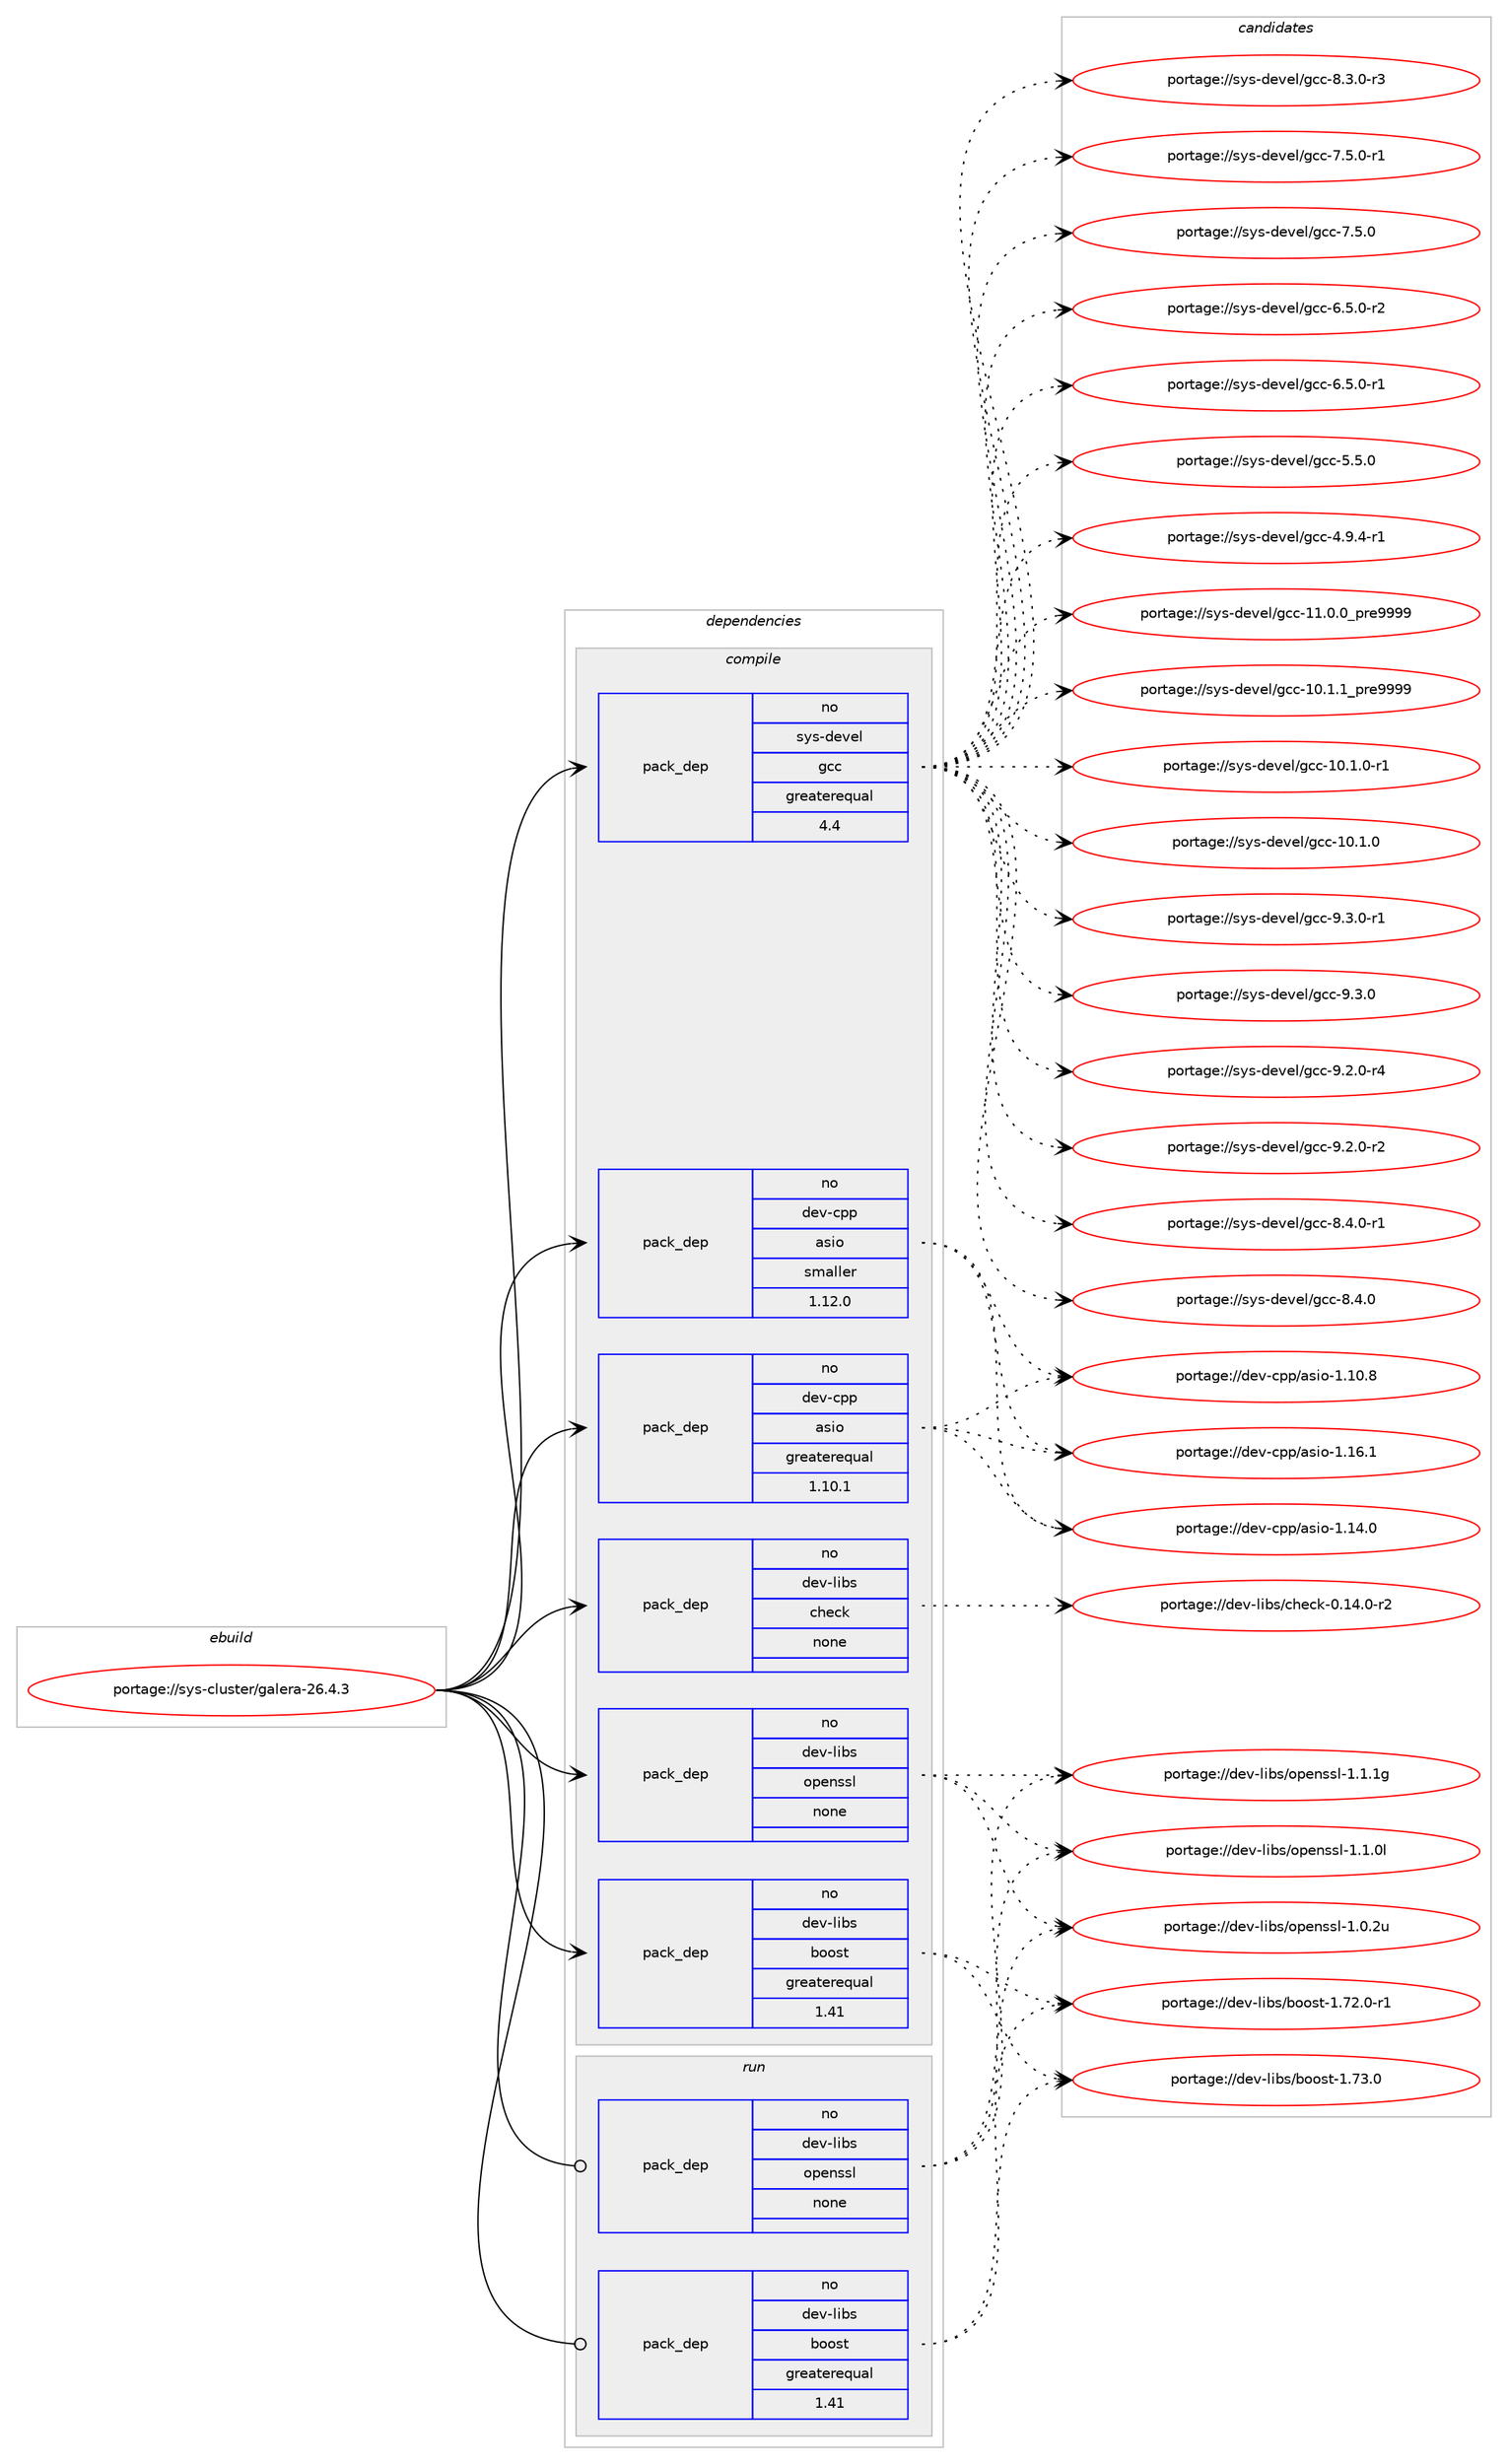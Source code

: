 digraph prolog {

# *************
# Graph options
# *************

newrank=true;
concentrate=true;
compound=true;
graph [rankdir=LR,fontname=Helvetica,fontsize=10,ranksep=1.5];#, ranksep=2.5, nodesep=0.2];
edge  [arrowhead=vee];
node  [fontname=Helvetica,fontsize=10];

# **********
# The ebuild
# **********

subgraph cluster_leftcol {
color=gray;
rank=same;
label=<<i>ebuild</i>>;
id [label="portage://sys-cluster/galera-26.4.3", color=red, width=4, href="../sys-cluster/galera-26.4.3.svg"];
}

# ****************
# The dependencies
# ****************

subgraph cluster_midcol {
color=gray;
label=<<i>dependencies</i>>;
subgraph cluster_compile {
fillcolor="#eeeeee";
style=filled;
label=<<i>compile</i>>;
subgraph pack2484 {
dependency2919 [label=<<TABLE BORDER="0" CELLBORDER="1" CELLSPACING="0" CELLPADDING="4" WIDTH="220"><TR><TD ROWSPAN="6" CELLPADDING="30">pack_dep</TD></TR><TR><TD WIDTH="110">no</TD></TR><TR><TD>dev-cpp</TD></TR><TR><TD>asio</TD></TR><TR><TD>greaterequal</TD></TR><TR><TD>1.10.1</TD></TR></TABLE>>, shape=none, color=blue];
}
id:e -> dependency2919:w [weight=20,style="solid",arrowhead="vee"];
subgraph pack2485 {
dependency2920 [label=<<TABLE BORDER="0" CELLBORDER="1" CELLSPACING="0" CELLPADDING="4" WIDTH="220"><TR><TD ROWSPAN="6" CELLPADDING="30">pack_dep</TD></TR><TR><TD WIDTH="110">no</TD></TR><TR><TD>dev-cpp</TD></TR><TR><TD>asio</TD></TR><TR><TD>smaller</TD></TR><TR><TD>1.12.0</TD></TR></TABLE>>, shape=none, color=blue];
}
id:e -> dependency2920:w [weight=20,style="solid",arrowhead="vee"];
subgraph pack2486 {
dependency2921 [label=<<TABLE BORDER="0" CELLBORDER="1" CELLSPACING="0" CELLPADDING="4" WIDTH="220"><TR><TD ROWSPAN="6" CELLPADDING="30">pack_dep</TD></TR><TR><TD WIDTH="110">no</TD></TR><TR><TD>dev-libs</TD></TR><TR><TD>boost</TD></TR><TR><TD>greaterequal</TD></TR><TR><TD>1.41</TD></TR></TABLE>>, shape=none, color=blue];
}
id:e -> dependency2921:w [weight=20,style="solid",arrowhead="vee"];
subgraph pack2487 {
dependency2922 [label=<<TABLE BORDER="0" CELLBORDER="1" CELLSPACING="0" CELLPADDING="4" WIDTH="220"><TR><TD ROWSPAN="6" CELLPADDING="30">pack_dep</TD></TR><TR><TD WIDTH="110">no</TD></TR><TR><TD>dev-libs</TD></TR><TR><TD>check</TD></TR><TR><TD>none</TD></TR><TR><TD></TD></TR></TABLE>>, shape=none, color=blue];
}
id:e -> dependency2922:w [weight=20,style="solid",arrowhead="vee"];
subgraph pack2488 {
dependency2923 [label=<<TABLE BORDER="0" CELLBORDER="1" CELLSPACING="0" CELLPADDING="4" WIDTH="220"><TR><TD ROWSPAN="6" CELLPADDING="30">pack_dep</TD></TR><TR><TD WIDTH="110">no</TD></TR><TR><TD>dev-libs</TD></TR><TR><TD>openssl</TD></TR><TR><TD>none</TD></TR><TR><TD></TD></TR></TABLE>>, shape=none, color=blue];
}
id:e -> dependency2923:w [weight=20,style="solid",arrowhead="vee"];
subgraph pack2489 {
dependency2924 [label=<<TABLE BORDER="0" CELLBORDER="1" CELLSPACING="0" CELLPADDING="4" WIDTH="220"><TR><TD ROWSPAN="6" CELLPADDING="30">pack_dep</TD></TR><TR><TD WIDTH="110">no</TD></TR><TR><TD>sys-devel</TD></TR><TR><TD>gcc</TD></TR><TR><TD>greaterequal</TD></TR><TR><TD>4.4</TD></TR></TABLE>>, shape=none, color=blue];
}
id:e -> dependency2924:w [weight=20,style="solid",arrowhead="vee"];
}
subgraph cluster_compileandrun {
fillcolor="#eeeeee";
style=filled;
label=<<i>compile and run</i>>;
}
subgraph cluster_run {
fillcolor="#eeeeee";
style=filled;
label=<<i>run</i>>;
subgraph pack2490 {
dependency2925 [label=<<TABLE BORDER="0" CELLBORDER="1" CELLSPACING="0" CELLPADDING="4" WIDTH="220"><TR><TD ROWSPAN="6" CELLPADDING="30">pack_dep</TD></TR><TR><TD WIDTH="110">no</TD></TR><TR><TD>dev-libs</TD></TR><TR><TD>boost</TD></TR><TR><TD>greaterequal</TD></TR><TR><TD>1.41</TD></TR></TABLE>>, shape=none, color=blue];
}
id:e -> dependency2925:w [weight=20,style="solid",arrowhead="odot"];
subgraph pack2491 {
dependency2926 [label=<<TABLE BORDER="0" CELLBORDER="1" CELLSPACING="0" CELLPADDING="4" WIDTH="220"><TR><TD ROWSPAN="6" CELLPADDING="30">pack_dep</TD></TR><TR><TD WIDTH="110">no</TD></TR><TR><TD>dev-libs</TD></TR><TR><TD>openssl</TD></TR><TR><TD>none</TD></TR><TR><TD></TD></TR></TABLE>>, shape=none, color=blue];
}
id:e -> dependency2926:w [weight=20,style="solid",arrowhead="odot"];
}
}

# **************
# The candidates
# **************

subgraph cluster_choices {
rank=same;
color=gray;
label=<<i>candidates</i>>;

subgraph choice2484 {
color=black;
nodesep=1;
choice1001011184599112112479711510511145494649544649 [label="portage://dev-cpp/asio-1.16.1", color=red, width=4,href="../dev-cpp/asio-1.16.1.svg"];
choice1001011184599112112479711510511145494649524648 [label="portage://dev-cpp/asio-1.14.0", color=red, width=4,href="../dev-cpp/asio-1.14.0.svg"];
choice1001011184599112112479711510511145494649484656 [label="portage://dev-cpp/asio-1.10.8", color=red, width=4,href="../dev-cpp/asio-1.10.8.svg"];
dependency2919:e -> choice1001011184599112112479711510511145494649544649:w [style=dotted,weight="100"];
dependency2919:e -> choice1001011184599112112479711510511145494649524648:w [style=dotted,weight="100"];
dependency2919:e -> choice1001011184599112112479711510511145494649484656:w [style=dotted,weight="100"];
}
subgraph choice2485 {
color=black;
nodesep=1;
choice1001011184599112112479711510511145494649544649 [label="portage://dev-cpp/asio-1.16.1", color=red, width=4,href="../dev-cpp/asio-1.16.1.svg"];
choice1001011184599112112479711510511145494649524648 [label="portage://dev-cpp/asio-1.14.0", color=red, width=4,href="../dev-cpp/asio-1.14.0.svg"];
choice1001011184599112112479711510511145494649484656 [label="portage://dev-cpp/asio-1.10.8", color=red, width=4,href="../dev-cpp/asio-1.10.8.svg"];
dependency2920:e -> choice1001011184599112112479711510511145494649544649:w [style=dotted,weight="100"];
dependency2920:e -> choice1001011184599112112479711510511145494649524648:w [style=dotted,weight="100"];
dependency2920:e -> choice1001011184599112112479711510511145494649484656:w [style=dotted,weight="100"];
}
subgraph choice2486 {
color=black;
nodesep=1;
choice1001011184510810598115479811111111511645494655514648 [label="portage://dev-libs/boost-1.73.0", color=red, width=4,href="../dev-libs/boost-1.73.0.svg"];
choice10010111845108105981154798111111115116454946555046484511449 [label="portage://dev-libs/boost-1.72.0-r1", color=red, width=4,href="../dev-libs/boost-1.72.0-r1.svg"];
dependency2921:e -> choice1001011184510810598115479811111111511645494655514648:w [style=dotted,weight="100"];
dependency2921:e -> choice10010111845108105981154798111111115116454946555046484511449:w [style=dotted,weight="100"];
}
subgraph choice2487 {
color=black;
nodesep=1;
choice1001011184510810598115479910410199107454846495246484511450 [label="portage://dev-libs/check-0.14.0-r2", color=red, width=4,href="../dev-libs/check-0.14.0-r2.svg"];
dependency2922:e -> choice1001011184510810598115479910410199107454846495246484511450:w [style=dotted,weight="100"];
}
subgraph choice2488 {
color=black;
nodesep=1;
choice100101118451081059811547111112101110115115108454946494649103 [label="portage://dev-libs/openssl-1.1.1g", color=red, width=4,href="../dev-libs/openssl-1.1.1g.svg"];
choice100101118451081059811547111112101110115115108454946494648108 [label="portage://dev-libs/openssl-1.1.0l", color=red, width=4,href="../dev-libs/openssl-1.1.0l.svg"];
choice100101118451081059811547111112101110115115108454946484650117 [label="portage://dev-libs/openssl-1.0.2u", color=red, width=4,href="../dev-libs/openssl-1.0.2u.svg"];
dependency2923:e -> choice100101118451081059811547111112101110115115108454946494649103:w [style=dotted,weight="100"];
dependency2923:e -> choice100101118451081059811547111112101110115115108454946494648108:w [style=dotted,weight="100"];
dependency2923:e -> choice100101118451081059811547111112101110115115108454946484650117:w [style=dotted,weight="100"];
}
subgraph choice2489 {
color=black;
nodesep=1;
choice115121115451001011181011084710399994557465146484511449 [label="portage://sys-devel/gcc-9.3.0-r1", color=red, width=4,href="../sys-devel/gcc-9.3.0-r1.svg"];
choice11512111545100101118101108471039999455746514648 [label="portage://sys-devel/gcc-9.3.0", color=red, width=4,href="../sys-devel/gcc-9.3.0.svg"];
choice115121115451001011181011084710399994557465046484511452 [label="portage://sys-devel/gcc-9.2.0-r4", color=red, width=4,href="../sys-devel/gcc-9.2.0-r4.svg"];
choice115121115451001011181011084710399994557465046484511450 [label="portage://sys-devel/gcc-9.2.0-r2", color=red, width=4,href="../sys-devel/gcc-9.2.0-r2.svg"];
choice115121115451001011181011084710399994556465246484511449 [label="portage://sys-devel/gcc-8.4.0-r1", color=red, width=4,href="../sys-devel/gcc-8.4.0-r1.svg"];
choice11512111545100101118101108471039999455646524648 [label="portage://sys-devel/gcc-8.4.0", color=red, width=4,href="../sys-devel/gcc-8.4.0.svg"];
choice115121115451001011181011084710399994556465146484511451 [label="portage://sys-devel/gcc-8.3.0-r3", color=red, width=4,href="../sys-devel/gcc-8.3.0-r3.svg"];
choice115121115451001011181011084710399994555465346484511449 [label="portage://sys-devel/gcc-7.5.0-r1", color=red, width=4,href="../sys-devel/gcc-7.5.0-r1.svg"];
choice11512111545100101118101108471039999455546534648 [label="portage://sys-devel/gcc-7.5.0", color=red, width=4,href="../sys-devel/gcc-7.5.0.svg"];
choice115121115451001011181011084710399994554465346484511450 [label="portage://sys-devel/gcc-6.5.0-r2", color=red, width=4,href="../sys-devel/gcc-6.5.0-r2.svg"];
choice115121115451001011181011084710399994554465346484511449 [label="portage://sys-devel/gcc-6.5.0-r1", color=red, width=4,href="../sys-devel/gcc-6.5.0-r1.svg"];
choice11512111545100101118101108471039999455346534648 [label="portage://sys-devel/gcc-5.5.0", color=red, width=4,href="../sys-devel/gcc-5.5.0.svg"];
choice115121115451001011181011084710399994552465746524511449 [label="portage://sys-devel/gcc-4.9.4-r1", color=red, width=4,href="../sys-devel/gcc-4.9.4-r1.svg"];
choice11512111545100101118101108471039999454949464846489511211410157575757 [label="portage://sys-devel/gcc-11.0.0_pre9999", color=red, width=4,href="../sys-devel/gcc-11.0.0_pre9999.svg"];
choice11512111545100101118101108471039999454948464946499511211410157575757 [label="portage://sys-devel/gcc-10.1.1_pre9999", color=red, width=4,href="../sys-devel/gcc-10.1.1_pre9999.svg"];
choice11512111545100101118101108471039999454948464946484511449 [label="portage://sys-devel/gcc-10.1.0-r1", color=red, width=4,href="../sys-devel/gcc-10.1.0-r1.svg"];
choice1151211154510010111810110847103999945494846494648 [label="portage://sys-devel/gcc-10.1.0", color=red, width=4,href="../sys-devel/gcc-10.1.0.svg"];
dependency2924:e -> choice115121115451001011181011084710399994557465146484511449:w [style=dotted,weight="100"];
dependency2924:e -> choice11512111545100101118101108471039999455746514648:w [style=dotted,weight="100"];
dependency2924:e -> choice115121115451001011181011084710399994557465046484511452:w [style=dotted,weight="100"];
dependency2924:e -> choice115121115451001011181011084710399994557465046484511450:w [style=dotted,weight="100"];
dependency2924:e -> choice115121115451001011181011084710399994556465246484511449:w [style=dotted,weight="100"];
dependency2924:e -> choice11512111545100101118101108471039999455646524648:w [style=dotted,weight="100"];
dependency2924:e -> choice115121115451001011181011084710399994556465146484511451:w [style=dotted,weight="100"];
dependency2924:e -> choice115121115451001011181011084710399994555465346484511449:w [style=dotted,weight="100"];
dependency2924:e -> choice11512111545100101118101108471039999455546534648:w [style=dotted,weight="100"];
dependency2924:e -> choice115121115451001011181011084710399994554465346484511450:w [style=dotted,weight="100"];
dependency2924:e -> choice115121115451001011181011084710399994554465346484511449:w [style=dotted,weight="100"];
dependency2924:e -> choice11512111545100101118101108471039999455346534648:w [style=dotted,weight="100"];
dependency2924:e -> choice115121115451001011181011084710399994552465746524511449:w [style=dotted,weight="100"];
dependency2924:e -> choice11512111545100101118101108471039999454949464846489511211410157575757:w [style=dotted,weight="100"];
dependency2924:e -> choice11512111545100101118101108471039999454948464946499511211410157575757:w [style=dotted,weight="100"];
dependency2924:e -> choice11512111545100101118101108471039999454948464946484511449:w [style=dotted,weight="100"];
dependency2924:e -> choice1151211154510010111810110847103999945494846494648:w [style=dotted,weight="100"];
}
subgraph choice2490 {
color=black;
nodesep=1;
choice1001011184510810598115479811111111511645494655514648 [label="portage://dev-libs/boost-1.73.0", color=red, width=4,href="../dev-libs/boost-1.73.0.svg"];
choice10010111845108105981154798111111115116454946555046484511449 [label="portage://dev-libs/boost-1.72.0-r1", color=red, width=4,href="../dev-libs/boost-1.72.0-r1.svg"];
dependency2925:e -> choice1001011184510810598115479811111111511645494655514648:w [style=dotted,weight="100"];
dependency2925:e -> choice10010111845108105981154798111111115116454946555046484511449:w [style=dotted,weight="100"];
}
subgraph choice2491 {
color=black;
nodesep=1;
choice100101118451081059811547111112101110115115108454946494649103 [label="portage://dev-libs/openssl-1.1.1g", color=red, width=4,href="../dev-libs/openssl-1.1.1g.svg"];
choice100101118451081059811547111112101110115115108454946494648108 [label="portage://dev-libs/openssl-1.1.0l", color=red, width=4,href="../dev-libs/openssl-1.1.0l.svg"];
choice100101118451081059811547111112101110115115108454946484650117 [label="portage://dev-libs/openssl-1.0.2u", color=red, width=4,href="../dev-libs/openssl-1.0.2u.svg"];
dependency2926:e -> choice100101118451081059811547111112101110115115108454946494649103:w [style=dotted,weight="100"];
dependency2926:e -> choice100101118451081059811547111112101110115115108454946494648108:w [style=dotted,weight="100"];
dependency2926:e -> choice100101118451081059811547111112101110115115108454946484650117:w [style=dotted,weight="100"];
}
}

}

